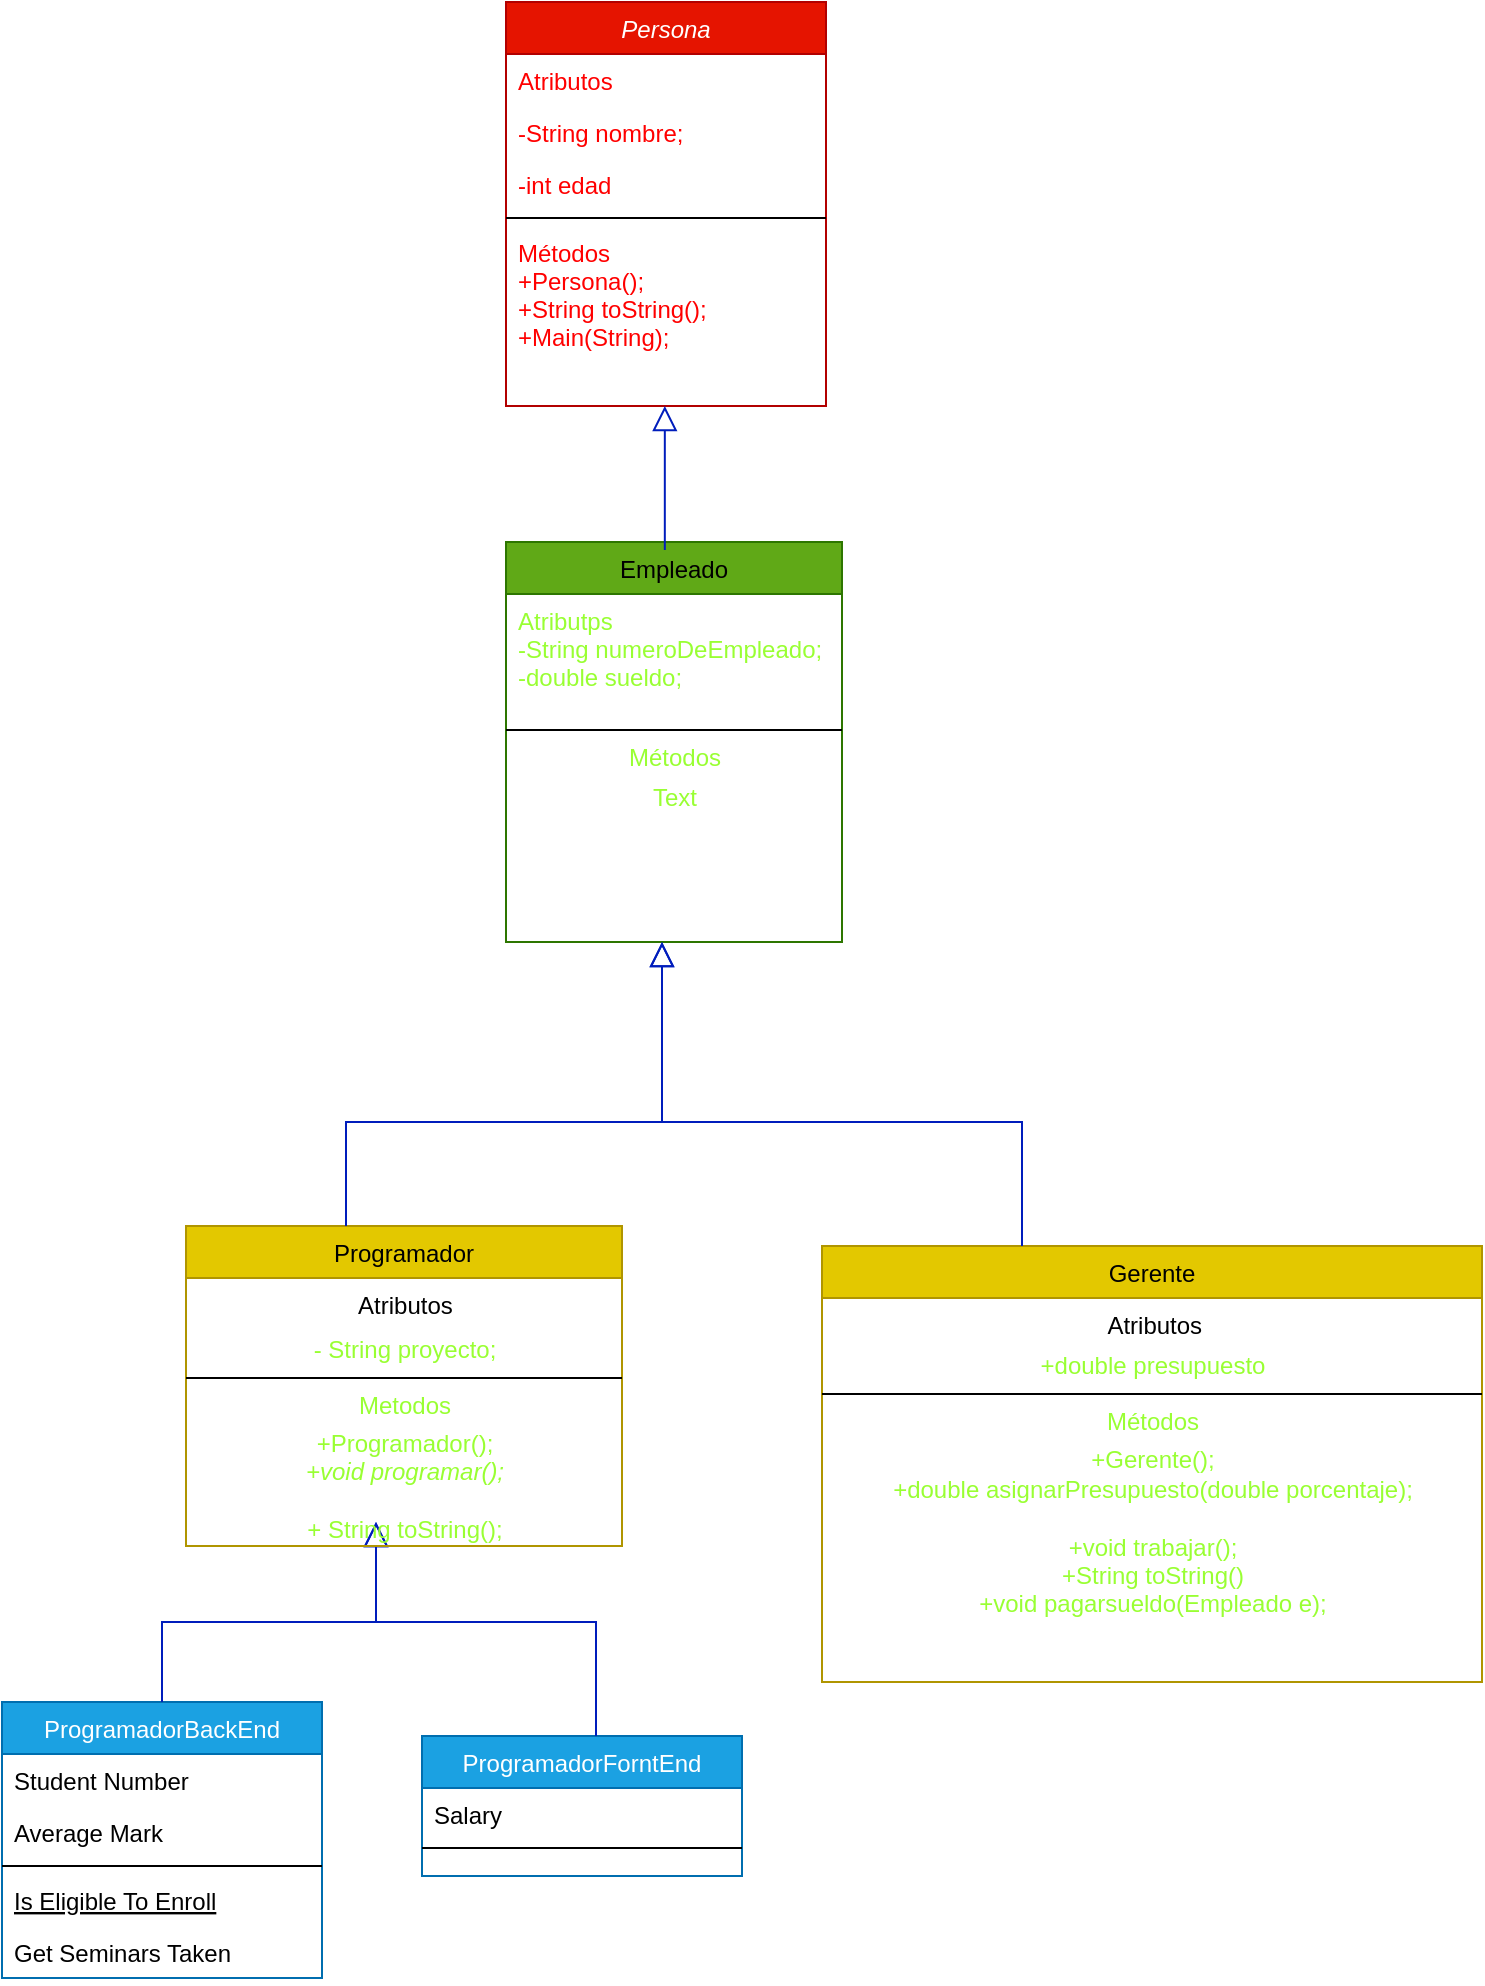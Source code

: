 <mxfile version="15.7.0" type="github">
  <diagram id="C5RBs43oDa-KdzZeNtuy" name="Page-1">
    <mxGraphModel dx="418" dy="494" grid="1" gridSize="10" guides="1" tooltips="1" connect="1" arrows="1" fold="1" page="1" pageScale="1" pageWidth="827" pageHeight="1169" math="0" shadow="0">
      <root>
        <mxCell id="WIyWlLk6GJQsqaUBKTNV-0" />
        <mxCell id="WIyWlLk6GJQsqaUBKTNV-1" parent="WIyWlLk6GJQsqaUBKTNV-0" />
        <mxCell id="zkfFHV4jXpPFQw0GAbJ--0" value="Persona" style="swimlane;fontStyle=2;align=center;verticalAlign=top;childLayout=stackLayout;horizontal=1;startSize=26;horizontalStack=0;resizeParent=1;resizeLast=0;collapsible=1;marginBottom=0;rounded=0;shadow=0;strokeWidth=1;fillColor=#e51400;fontColor=#ffffff;strokeColor=#B20000;" parent="WIyWlLk6GJQsqaUBKTNV-1" vertex="1">
          <mxGeometry x="342" y="20" width="160" height="202" as="geometry">
            <mxRectangle x="230" y="140" width="160" height="26" as="alternateBounds" />
          </mxGeometry>
        </mxCell>
        <mxCell id="zkfFHV4jXpPFQw0GAbJ--1" value="Atributos" style="text;align=left;verticalAlign=top;spacingLeft=4;spacingRight=4;overflow=hidden;rotatable=0;points=[[0,0.5],[1,0.5]];portConstraint=eastwest;fontColor=#FF0000;" parent="zkfFHV4jXpPFQw0GAbJ--0" vertex="1">
          <mxGeometry y="26" width="160" height="26" as="geometry" />
        </mxCell>
        <mxCell id="zkfFHV4jXpPFQw0GAbJ--2" value="-String nombre;" style="text;align=left;verticalAlign=top;spacingLeft=4;spacingRight=4;overflow=hidden;rotatable=0;points=[[0,0.5],[1,0.5]];portConstraint=eastwest;rounded=0;shadow=0;html=0;fontColor=#FF0000;" parent="zkfFHV4jXpPFQw0GAbJ--0" vertex="1">
          <mxGeometry y="52" width="160" height="26" as="geometry" />
        </mxCell>
        <mxCell id="zkfFHV4jXpPFQw0GAbJ--3" value="-int edad" style="text;align=left;verticalAlign=top;spacingLeft=4;spacingRight=4;overflow=hidden;rotatable=0;points=[[0,0.5],[1,0.5]];portConstraint=eastwest;rounded=0;shadow=0;html=0;fontColor=#FF0000;" parent="zkfFHV4jXpPFQw0GAbJ--0" vertex="1">
          <mxGeometry y="78" width="160" height="26" as="geometry" />
        </mxCell>
        <mxCell id="zkfFHV4jXpPFQw0GAbJ--4" value="" style="line;html=1;strokeWidth=1;align=left;verticalAlign=middle;spacingTop=-1;spacingLeft=3;spacingRight=3;rotatable=0;labelPosition=right;points=[];portConstraint=eastwest;fontColor=#FF0000;" parent="zkfFHV4jXpPFQw0GAbJ--0" vertex="1">
          <mxGeometry y="104" width="160" height="8" as="geometry" />
        </mxCell>
        <mxCell id="zkfFHV4jXpPFQw0GAbJ--5" value="Métodos&#xa;+Persona();&#xa;+String toString();&#xa;+Main(String);&#xa;&#xa;" style="text;align=left;verticalAlign=top;spacingLeft=4;spacingRight=4;overflow=hidden;rotatable=0;points=[[0,0.5],[1,0.5]];portConstraint=eastwest;fontColor=#FF0000;" parent="zkfFHV4jXpPFQw0GAbJ--0" vertex="1">
          <mxGeometry y="112" width="160" height="90" as="geometry" />
        </mxCell>
        <mxCell id="zkfFHV4jXpPFQw0GAbJ--13" value="Empleado" style="swimlane;fontStyle=0;align=center;verticalAlign=top;childLayout=stackLayout;horizontal=1;startSize=26;horizontalStack=0;resizeParent=1;resizeLast=0;collapsible=1;marginBottom=0;rounded=0;shadow=0;strokeWidth=1;fillColor=#60a917;fontColor=#000000;strokeColor=#2D7600;" parent="WIyWlLk6GJQsqaUBKTNV-1" vertex="1">
          <mxGeometry x="342" y="290" width="168" height="200" as="geometry">
            <mxRectangle x="340" y="380" width="170" height="26" as="alternateBounds" />
          </mxGeometry>
        </mxCell>
        <mxCell id="zkfFHV4jXpPFQw0GAbJ--14" value="Atributps&#xa;-String numeroDeEmpleado;&#xa;-double sueldo;&#xa;" style="text;align=left;verticalAlign=top;spacingLeft=4;spacingRight=4;overflow=hidden;rotatable=0;points=[[0,0.5],[1,0.5]];portConstraint=eastwest;fontColor=#99FF33;" parent="zkfFHV4jXpPFQw0GAbJ--13" vertex="1">
          <mxGeometry y="26" width="168" height="64" as="geometry" />
        </mxCell>
        <mxCell id="zkfFHV4jXpPFQw0GAbJ--15" value="" style="line;html=1;strokeWidth=1;align=left;verticalAlign=middle;spacingTop=-1;spacingLeft=3;spacingRight=3;rotatable=0;labelPosition=right;points=[];portConstraint=eastwest;" parent="zkfFHV4jXpPFQw0GAbJ--13" vertex="1">
          <mxGeometry y="90" width="168" height="8" as="geometry" />
        </mxCell>
        <mxCell id="g2fZXSvOFnhYVXdryVU--21" value="Métodos" style="text;html=1;align=center;verticalAlign=middle;resizable=0;points=[];autosize=1;strokeColor=none;fillColor=none;fontColor=#99FF33;" vertex="1" parent="zkfFHV4jXpPFQw0GAbJ--13">
          <mxGeometry y="98" width="168" height="20" as="geometry" />
        </mxCell>
        <mxCell id="g2fZXSvOFnhYVXdryVU--22" value="Text" style="text;html=1;align=center;verticalAlign=middle;resizable=0;points=[];autosize=1;strokeColor=none;fillColor=none;fontColor=#99FF33;" vertex="1" parent="zkfFHV4jXpPFQw0GAbJ--13">
          <mxGeometry y="118" width="168" height="20" as="geometry" />
        </mxCell>
        <mxCell id="g2fZXSvOFnhYVXdryVU--1" value="ProgramadorBackEnd" style="swimlane;fontStyle=0;align=center;verticalAlign=top;childLayout=stackLayout;horizontal=1;startSize=26;horizontalStack=0;resizeParent=1;resizeLast=0;collapsible=1;marginBottom=0;rounded=0;shadow=0;strokeWidth=1;fillColor=#1ba1e2;fontColor=#ffffff;strokeColor=#006EAF;" vertex="1" parent="WIyWlLk6GJQsqaUBKTNV-1">
          <mxGeometry x="90" y="870" width="160" height="138" as="geometry">
            <mxRectangle x="130" y="380" width="160" height="26" as="alternateBounds" />
          </mxGeometry>
        </mxCell>
        <mxCell id="g2fZXSvOFnhYVXdryVU--2" value="Student Number" style="text;align=left;verticalAlign=top;spacingLeft=4;spacingRight=4;overflow=hidden;rotatable=0;points=[[0,0.5],[1,0.5]];portConstraint=eastwest;" vertex="1" parent="g2fZXSvOFnhYVXdryVU--1">
          <mxGeometry y="26" width="160" height="26" as="geometry" />
        </mxCell>
        <mxCell id="g2fZXSvOFnhYVXdryVU--3" value="Average Mark" style="text;align=left;verticalAlign=top;spacingLeft=4;spacingRight=4;overflow=hidden;rotatable=0;points=[[0,0.5],[1,0.5]];portConstraint=eastwest;rounded=0;shadow=0;html=0;" vertex="1" parent="g2fZXSvOFnhYVXdryVU--1">
          <mxGeometry y="52" width="160" height="26" as="geometry" />
        </mxCell>
        <mxCell id="g2fZXSvOFnhYVXdryVU--4" value="" style="line;html=1;strokeWidth=1;align=left;verticalAlign=middle;spacingTop=-1;spacingLeft=3;spacingRight=3;rotatable=0;labelPosition=right;points=[];portConstraint=eastwest;" vertex="1" parent="g2fZXSvOFnhYVXdryVU--1">
          <mxGeometry y="78" width="160" height="8" as="geometry" />
        </mxCell>
        <mxCell id="g2fZXSvOFnhYVXdryVU--5" value="Is Eligible To Enroll" style="text;align=left;verticalAlign=top;spacingLeft=4;spacingRight=4;overflow=hidden;rotatable=0;points=[[0,0.5],[1,0.5]];portConstraint=eastwest;fontStyle=4" vertex="1" parent="g2fZXSvOFnhYVXdryVU--1">
          <mxGeometry y="86" width="160" height="26" as="geometry" />
        </mxCell>
        <mxCell id="g2fZXSvOFnhYVXdryVU--6" value="Get Seminars Taken" style="text;align=left;verticalAlign=top;spacingLeft=4;spacingRight=4;overflow=hidden;rotatable=0;points=[[0,0.5],[1,0.5]];portConstraint=eastwest;" vertex="1" parent="g2fZXSvOFnhYVXdryVU--1">
          <mxGeometry y="112" width="160" height="26" as="geometry" />
        </mxCell>
        <mxCell id="g2fZXSvOFnhYVXdryVU--7" value="" style="endArrow=block;endSize=10;endFill=0;shadow=0;strokeWidth=1;rounded=0;edgeStyle=elbowEdgeStyle;elbow=vertical;fillColor=#0050ef;strokeColor=#001DBC;" edge="1" parent="WIyWlLk6GJQsqaUBKTNV-1" source="g2fZXSvOFnhYVXdryVU--1">
          <mxGeometry width="160" relative="1" as="geometry">
            <mxPoint x="157" y="550" as="sourcePoint" />
            <mxPoint x="277" y="780" as="targetPoint" />
            <Array as="points">
              <mxPoint x="170" y="830" />
              <mxPoint x="277" y="656" />
            </Array>
          </mxGeometry>
        </mxCell>
        <mxCell id="g2fZXSvOFnhYVXdryVU--8" value="ProgramadorForntEnd" style="swimlane;fontStyle=0;align=center;verticalAlign=top;childLayout=stackLayout;horizontal=1;startSize=26;horizontalStack=0;resizeParent=1;resizeLast=0;collapsible=1;marginBottom=0;rounded=0;shadow=0;strokeWidth=1;fillColor=#1ba1e2;fontColor=#ffffff;strokeColor=#006EAF;" vertex="1" parent="WIyWlLk6GJQsqaUBKTNV-1">
          <mxGeometry x="300" y="887" width="160" height="70" as="geometry">
            <mxRectangle x="340" y="380" width="170" height="26" as="alternateBounds" />
          </mxGeometry>
        </mxCell>
        <mxCell id="g2fZXSvOFnhYVXdryVU--9" value="Salary" style="text;align=left;verticalAlign=top;spacingLeft=4;spacingRight=4;overflow=hidden;rotatable=0;points=[[0,0.5],[1,0.5]];portConstraint=eastwest;" vertex="1" parent="g2fZXSvOFnhYVXdryVU--8">
          <mxGeometry y="26" width="160" height="26" as="geometry" />
        </mxCell>
        <mxCell id="g2fZXSvOFnhYVXdryVU--10" value="" style="line;html=1;strokeWidth=1;align=left;verticalAlign=middle;spacingTop=-1;spacingLeft=3;spacingRight=3;rotatable=0;labelPosition=right;points=[];portConstraint=eastwest;" vertex="1" parent="g2fZXSvOFnhYVXdryVU--8">
          <mxGeometry y="52" width="160" height="8" as="geometry" />
        </mxCell>
        <mxCell id="g2fZXSvOFnhYVXdryVU--11" value="" style="endArrow=block;endSize=10;endFill=0;shadow=0;strokeWidth=1;rounded=0;edgeStyle=elbowEdgeStyle;elbow=vertical;fillColor=#0050ef;strokeColor=#001DBC;" edge="1" parent="WIyWlLk6GJQsqaUBKTNV-1" source="g2fZXSvOFnhYVXdryVU--8">
          <mxGeometry width="160" relative="1" as="geometry">
            <mxPoint x="167" y="720" as="sourcePoint" />
            <mxPoint x="277" y="780" as="targetPoint" />
            <Array as="points">
              <mxPoint x="387" y="830" />
              <mxPoint x="277" y="656" />
            </Array>
          </mxGeometry>
        </mxCell>
        <mxCell id="g2fZXSvOFnhYVXdryVU--13" value="Programador" style="swimlane;fontStyle=0;align=center;verticalAlign=top;childLayout=stackLayout;horizontal=1;startSize=26;horizontalStack=0;resizeParent=1;resizeLast=0;collapsible=1;marginBottom=0;rounded=0;shadow=0;strokeWidth=1;fillColor=#e3c800;fontColor=#000000;strokeColor=#B09500;" vertex="1" parent="WIyWlLk6GJQsqaUBKTNV-1">
          <mxGeometry x="182" y="632" width="218" height="160" as="geometry">
            <mxRectangle x="340" y="380" width="170" height="26" as="alternateBounds" />
          </mxGeometry>
        </mxCell>
        <mxCell id="g2fZXSvOFnhYVXdryVU--14" value="                        Atributos" style="text;align=left;verticalAlign=top;spacingLeft=4;spacingRight=4;overflow=hidden;rotatable=0;points=[[0,0.5],[1,0.5]];portConstraint=eastwest;" vertex="1" parent="g2fZXSvOFnhYVXdryVU--13">
          <mxGeometry y="26" width="218" height="26" as="geometry" />
        </mxCell>
        <mxCell id="g2fZXSvOFnhYVXdryVU--28" value="- String proyecto;" style="text;html=1;align=center;verticalAlign=middle;resizable=0;points=[];autosize=1;strokeColor=none;fillColor=none;fontColor=#99FF33;" vertex="1" parent="g2fZXSvOFnhYVXdryVU--13">
          <mxGeometry y="52" width="218" height="20" as="geometry" />
        </mxCell>
        <mxCell id="g2fZXSvOFnhYVXdryVU--15" value="" style="line;html=1;strokeWidth=1;align=left;verticalAlign=middle;spacingTop=-1;spacingLeft=3;spacingRight=3;rotatable=0;labelPosition=right;points=[];portConstraint=eastwest;" vertex="1" parent="g2fZXSvOFnhYVXdryVU--13">
          <mxGeometry y="72" width="218" height="8" as="geometry" />
        </mxCell>
        <mxCell id="g2fZXSvOFnhYVXdryVU--26" value="Metodos" style="text;html=1;align=center;verticalAlign=middle;resizable=0;points=[];autosize=1;strokeColor=none;fillColor=none;fontColor=#99FF33;" vertex="1" parent="g2fZXSvOFnhYVXdryVU--13">
          <mxGeometry y="80" width="218" height="20" as="geometry" />
        </mxCell>
        <mxCell id="g2fZXSvOFnhYVXdryVU--27" value="&lt;div&gt;+Programador();&lt;/div&gt;&lt;div&gt;&lt;i&gt;+void programar();&lt;/i&gt;&lt;br&gt;&lt;/div&gt;&lt;div&gt;&lt;br&gt;&lt;/div&gt;&lt;div&gt;+ String toString();&lt;br&gt;&lt;/div&gt;" style="text;html=1;align=center;verticalAlign=middle;resizable=0;points=[];autosize=1;strokeColor=none;fillColor=none;fontColor=#99FF33;" vertex="1" parent="g2fZXSvOFnhYVXdryVU--13">
          <mxGeometry y="100" width="218" height="60" as="geometry" />
        </mxCell>
        <mxCell id="g2fZXSvOFnhYVXdryVU--16" value="" style="endArrow=block;endSize=10;endFill=0;shadow=0;strokeWidth=1;rounded=0;edgeStyle=elbowEdgeStyle;elbow=vertical;fillColor=#0050ef;strokeColor=#001DBC;" edge="1" parent="WIyWlLk6GJQsqaUBKTNV-1">
          <mxGeometry width="160" relative="1" as="geometry">
            <mxPoint x="262" y="632" as="sourcePoint" />
            <mxPoint x="420" y="490" as="targetPoint" />
            <Array as="points">
              <mxPoint x="400" y="580" />
            </Array>
          </mxGeometry>
        </mxCell>
        <mxCell id="g2fZXSvOFnhYVXdryVU--17" value="Gerente" style="swimlane;fontStyle=0;align=center;verticalAlign=top;childLayout=stackLayout;horizontal=1;startSize=26;horizontalStack=0;resizeParent=1;resizeLast=0;collapsible=1;marginBottom=0;rounded=0;shadow=0;strokeWidth=1;fillColor=#e3c800;fontColor=#000000;strokeColor=#B09500;" vertex="1" parent="WIyWlLk6GJQsqaUBKTNV-1">
          <mxGeometry x="500" y="642" width="330" height="218" as="geometry">
            <mxRectangle x="340" y="380" width="170" height="26" as="alternateBounds" />
          </mxGeometry>
        </mxCell>
        <mxCell id="g2fZXSvOFnhYVXdryVU--18" value="                                         Atributos" style="text;align=left;verticalAlign=top;spacingLeft=4;spacingRight=4;overflow=hidden;rotatable=0;points=[[0,0.5],[1,0.5]];portConstraint=eastwest;" vertex="1" parent="g2fZXSvOFnhYVXdryVU--17">
          <mxGeometry y="26" width="330" height="24" as="geometry" />
        </mxCell>
        <mxCell id="g2fZXSvOFnhYVXdryVU--25" value="+double presupuesto" style="text;html=1;align=center;verticalAlign=middle;resizable=0;points=[];autosize=1;strokeColor=none;fillColor=none;fontColor=#99FF33;" vertex="1" parent="g2fZXSvOFnhYVXdryVU--17">
          <mxGeometry y="50" width="330" height="20" as="geometry" />
        </mxCell>
        <mxCell id="g2fZXSvOFnhYVXdryVU--19" value="" style="line;html=1;strokeWidth=1;align=left;verticalAlign=middle;spacingTop=-1;spacingLeft=3;spacingRight=3;rotatable=0;labelPosition=right;points=[];portConstraint=eastwest;" vertex="1" parent="g2fZXSvOFnhYVXdryVU--17">
          <mxGeometry y="70" width="330" height="8" as="geometry" />
        </mxCell>
        <mxCell id="g2fZXSvOFnhYVXdryVU--23" value="Métodos" style="text;html=1;align=center;verticalAlign=middle;resizable=0;points=[];autosize=1;strokeColor=none;fillColor=none;fontColor=#99FF33;" vertex="1" parent="g2fZXSvOFnhYVXdryVU--17">
          <mxGeometry y="78" width="330" height="20" as="geometry" />
        </mxCell>
        <mxCell id="g2fZXSvOFnhYVXdryVU--24" value="&lt;div&gt;+Gerente();&lt;/div&gt;&lt;div&gt;+double asignarPresupuesto(double porcentaje);&lt;br&gt;&lt;/div&gt;&lt;div&gt;&lt;br&gt;&lt;/div&gt;&lt;div&gt;+void trabajar();&lt;/div&gt;&lt;div&gt;+String toString()&lt;/div&gt;&lt;div&gt;+void pagarsueldo(Empleado e);&lt;br&gt;&lt;/div&gt;" style="text;html=1;align=center;verticalAlign=middle;resizable=0;points=[];autosize=1;strokeColor=none;fillColor=none;fontColor=#99FF33;" vertex="1" parent="g2fZXSvOFnhYVXdryVU--17">
          <mxGeometry y="98" width="330" height="90" as="geometry" />
        </mxCell>
        <mxCell id="g2fZXSvOFnhYVXdryVU--20" value="" style="endArrow=block;endSize=10;endFill=0;shadow=0;strokeWidth=1;rounded=0;edgeStyle=elbowEdgeStyle;elbow=vertical;fillColor=#0050ef;strokeColor=#001DBC;" edge="1" parent="WIyWlLk6GJQsqaUBKTNV-1">
          <mxGeometry width="160" relative="1" as="geometry">
            <mxPoint x="600" y="642" as="sourcePoint" />
            <mxPoint x="420" y="490" as="targetPoint" />
            <Array as="points">
              <mxPoint x="510" y="580" />
            </Array>
          </mxGeometry>
        </mxCell>
        <mxCell id="zkfFHV4jXpPFQw0GAbJ--16" value="" style="endArrow=block;endSize=10;endFill=0;shadow=0;strokeWidth=1;rounded=0;edgeStyle=elbowEdgeStyle;elbow=vertical;fillColor=#0050ef;strokeColor=#001DBC;" parent="WIyWlLk6GJQsqaUBKTNV-1" edge="1">
          <mxGeometry width="160" relative="1" as="geometry">
            <mxPoint x="421.41" y="294" as="sourcePoint" />
            <mxPoint x="421.41" y="222.0" as="targetPoint" />
            <Array as="points">
              <mxPoint x="421.41" y="294" />
            </Array>
          </mxGeometry>
        </mxCell>
      </root>
    </mxGraphModel>
  </diagram>
</mxfile>
